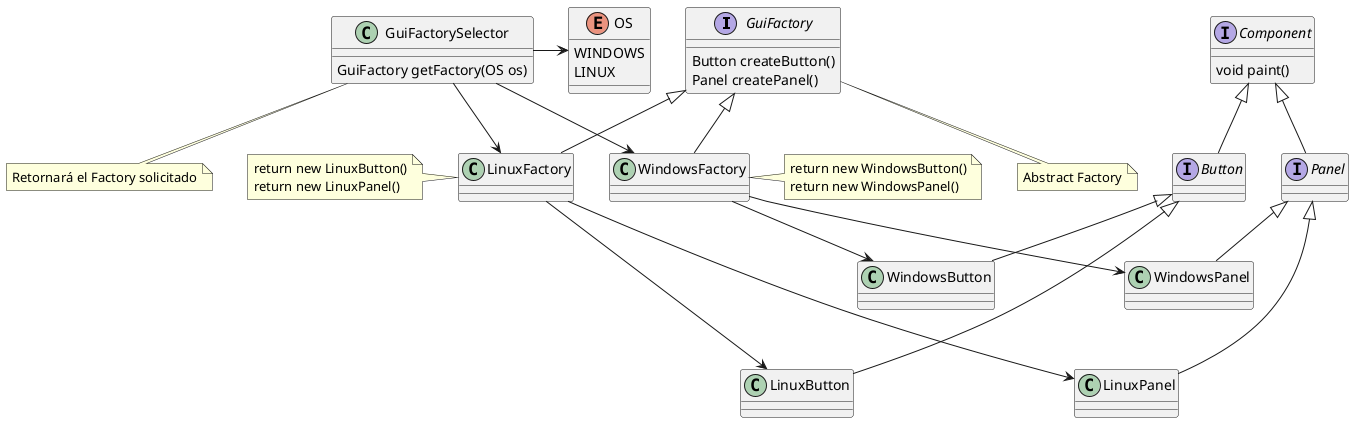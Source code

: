 @startuml

interface GuiFactory {
Button createButton()
Panel createPanel()
}

GuiFactory <|-- WindowsFactory
GuiFactory <|-- LinuxFactory

enum OS {
WINDOWS
LINUX
}

class GuiFactorySelector {
GuiFactory getFactory(OS os)
}

interface Component {
void paint()
}
interface Panel
interface Button

Component <|-- Button
Component <|-- Panel

Button <|-- WindowsButton
Button <|--- LinuxButton

Panel <|-- WindowsPanel
Panel <|--- LinuxPanel

GuiFactorySelector --> WindowsFactory
GuiFactorySelector --> LinuxFactory
GuiFactorySelector -r-> OS

WindowsFactory --> WindowsPanel
WindowsFactory --> WindowsButton

LinuxFactory --> LinuxPanel
LinuxFactory --> LinuxButton

note "Retornará el Factory solicitado" as NoteGuiFactorySelector
GuiFactorySelector .. NoteGuiFactorySelector

note "Abstract Factory" as NoteGuiFactory
GuiFactory .. NoteGuiFactory

note "return new WindowsButton()\nreturn new WindowsPanel()" as NoteWindowsFactory
WindowsFactory .r. NoteWindowsFactory

note "return new LinuxButton()\nreturn new LinuxPanel()" as NoteLinuxFactory
LinuxFactory .l. NoteLinuxFactory

@enduml
